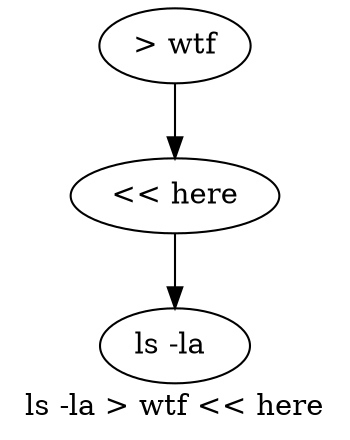 digraph yep {
	label="ls -la > wtf << here"
	n0[label="> wtf"];
	n0 -> n1;
	n1[label="<< here"];
	n1 -> n3;
	n3[label="ls -la "];
}
